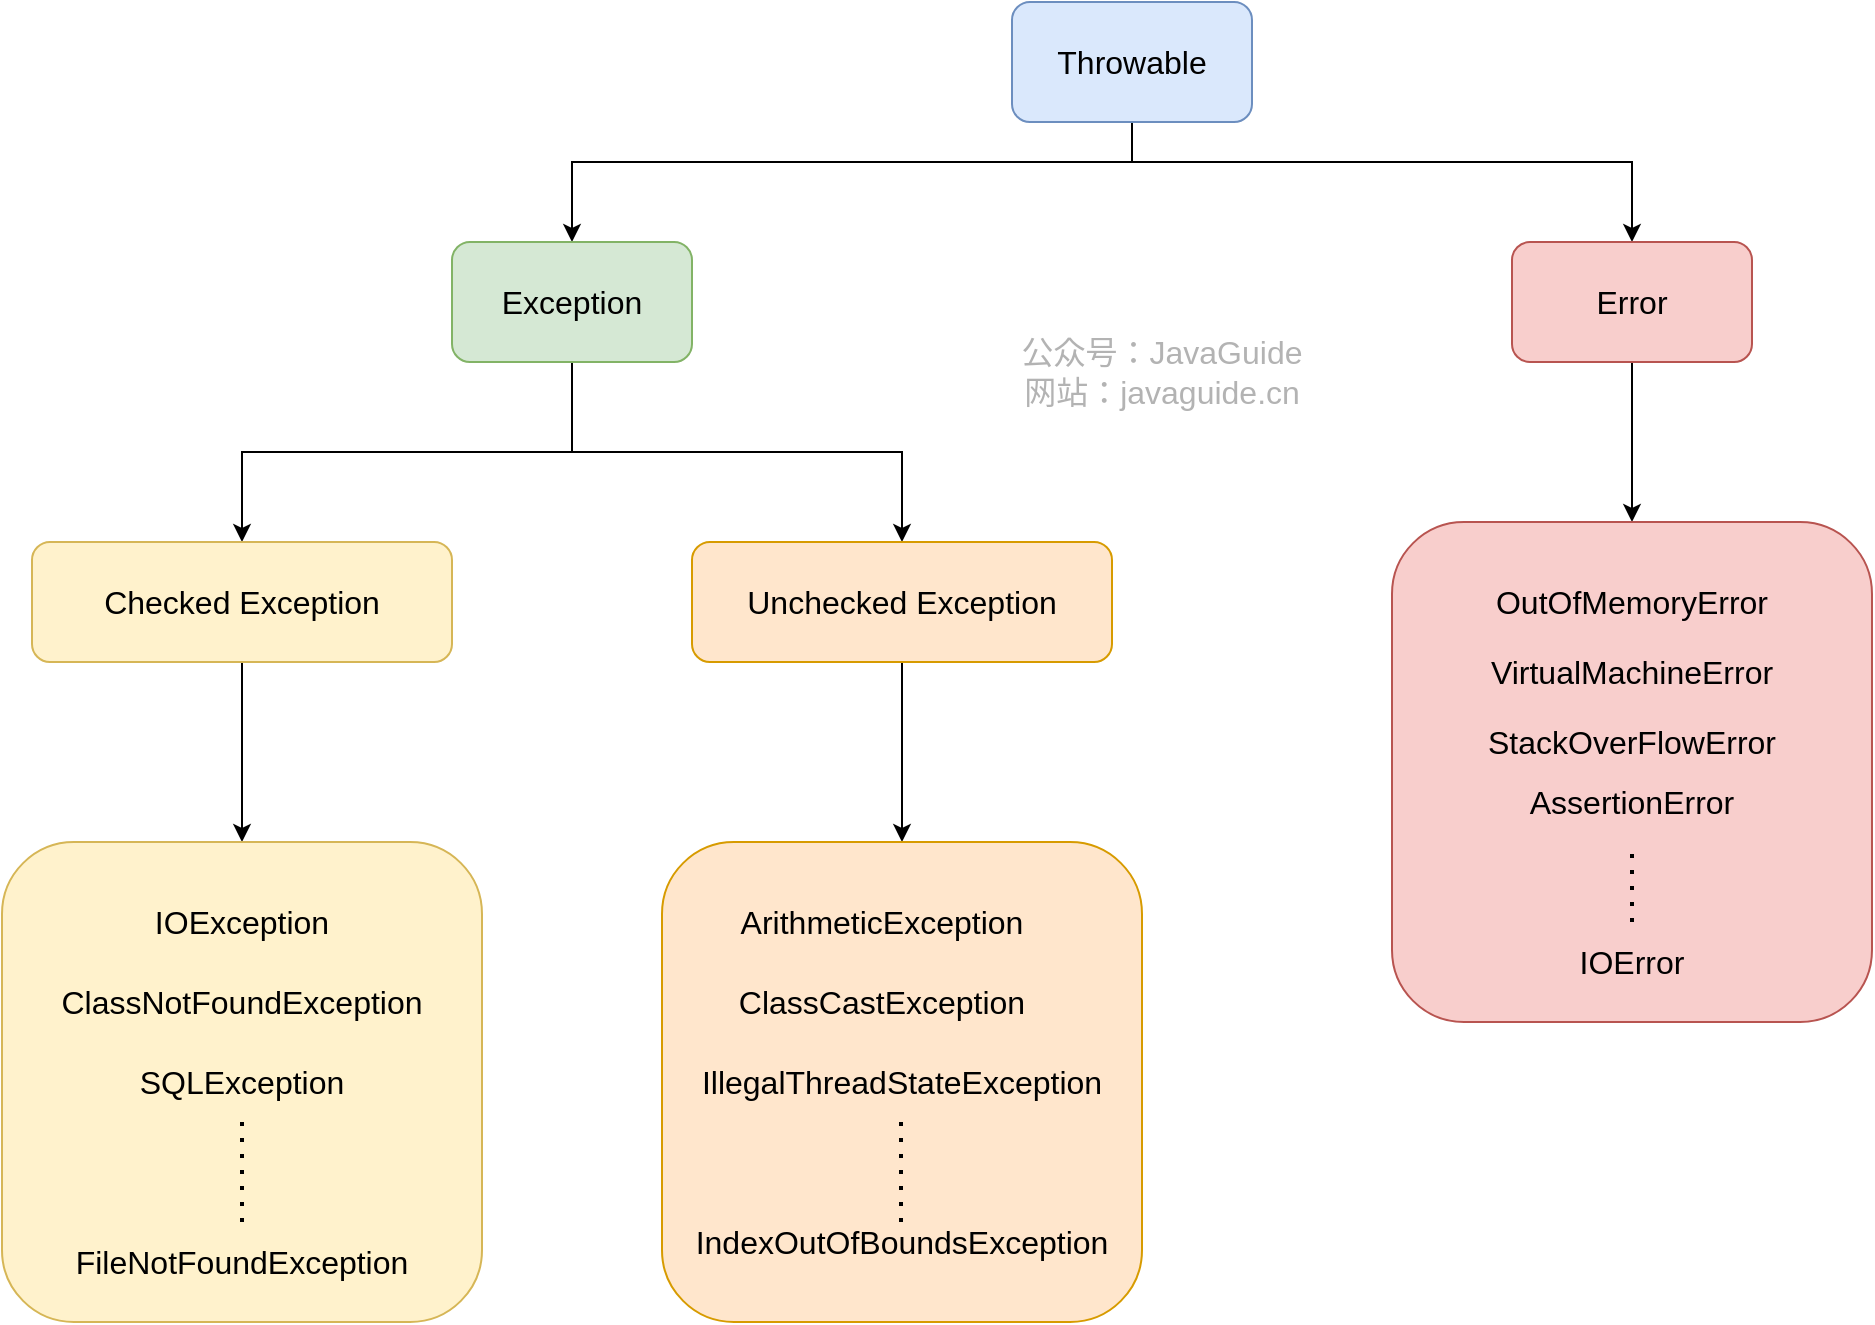 <mxfile version="13.4.5" type="device"><diagram id="mPrK13Eo7WhzfbSKrwnZ" name="Page-1"><mxGraphModel dx="1933" dy="997" grid="1" gridSize="10" guides="1" tooltips="1" connect="1" arrows="1" fold="1" page="1" pageScale="1" pageWidth="827" pageHeight="1169" math="0" shadow="0"><root><mxCell id="0"/><mxCell id="1" parent="0"/><mxCell id="fDEiGtnlmnA3LTP3S3EA-4" style="edgeStyle=orthogonalEdgeStyle;rounded=0;orthogonalLoop=1;jettySize=auto;html=1;entryX=0.5;entryY=0;entryDx=0;entryDy=0;fontSize=16;shadow=0;sketch=0;" parent="1" source="fDEiGtnlmnA3LTP3S3EA-1" target="fDEiGtnlmnA3LTP3S3EA-2" edge="1"><mxGeometry relative="1" as="geometry"><Array as="points"><mxPoint x="360" y="320"/><mxPoint x="80" y="320"/></Array></mxGeometry></mxCell><mxCell id="fDEiGtnlmnA3LTP3S3EA-5" style="edgeStyle=orthogonalEdgeStyle;rounded=0;orthogonalLoop=1;jettySize=auto;html=1;fontSize=16;entryX=0.5;entryY=0;entryDx=0;entryDy=0;shadow=0;sketch=0;" parent="1" source="fDEiGtnlmnA3LTP3S3EA-1" target="fDEiGtnlmnA3LTP3S3EA-3" edge="1"><mxGeometry relative="1" as="geometry"><Array as="points"><mxPoint x="360" y="320"/><mxPoint x="610" y="320"/></Array></mxGeometry></mxCell><mxCell id="fDEiGtnlmnA3LTP3S3EA-1" value="Throwable" style="rounded=1;whiteSpace=wrap;html=1;fontSize=16;fillColor=#dae8fc;strokeColor=#6c8ebf;shadow=0;sketch=0;" parent="1" vertex="1"><mxGeometry x="300" y="240" width="120" height="60" as="geometry"/></mxCell><mxCell id="fDEiGtnlmnA3LTP3S3EA-22" style="edgeStyle=orthogonalEdgeStyle;rounded=0;orthogonalLoop=1;jettySize=auto;html=1;fontSize=16;shadow=0;sketch=0;" parent="1" source="fDEiGtnlmnA3LTP3S3EA-2" target="fDEiGtnlmnA3LTP3S3EA-20" edge="1"><mxGeometry relative="1" as="geometry"/></mxCell><mxCell id="fDEiGtnlmnA3LTP3S3EA-23" style="edgeStyle=orthogonalEdgeStyle;rounded=0;orthogonalLoop=1;jettySize=auto;html=1;exitX=0.5;exitY=1;exitDx=0;exitDy=0;fontSize=16;shadow=0;sketch=0;" parent="1" source="fDEiGtnlmnA3LTP3S3EA-2" target="fDEiGtnlmnA3LTP3S3EA-21" edge="1"><mxGeometry relative="1" as="geometry"/></mxCell><mxCell id="fDEiGtnlmnA3LTP3S3EA-2" value="Exception" style="rounded=1;whiteSpace=wrap;html=1;fontSize=16;fillColor=#d5e8d4;strokeColor=#82b366;shadow=0;sketch=0;" parent="1" vertex="1"><mxGeometry x="20" y="360" width="120" height="60" as="geometry"/></mxCell><mxCell id="fDEiGtnlmnA3LTP3S3EA-6" style="edgeStyle=orthogonalEdgeStyle;rounded=0;orthogonalLoop=1;jettySize=auto;html=1;fontSize=16;shadow=0;sketch=0;" parent="1" source="fDEiGtnlmnA3LTP3S3EA-3" edge="1"><mxGeometry relative="1" as="geometry"><mxPoint x="610" y="500" as="targetPoint"/></mxGeometry></mxCell><mxCell id="fDEiGtnlmnA3LTP3S3EA-3" value="Error" style="rounded=1;whiteSpace=wrap;html=1;fontSize=16;fillColor=#f8cecc;strokeColor=#b85450;shadow=0;sketch=0;" parent="1" vertex="1"><mxGeometry x="550" y="360" width="120" height="60" as="geometry"/></mxCell><mxCell id="fDEiGtnlmnA3LTP3S3EA-7" value="" style="rounded=1;whiteSpace=wrap;html=1;fontSize=16;fillColor=#f8cecc;strokeColor=#b85450;shadow=0;sketch=0;" parent="1" vertex="1"><mxGeometry x="490" y="500" width="240" height="250" as="geometry"/></mxCell><mxCell id="fDEiGtnlmnA3LTP3S3EA-9" value="OutOfMemoryError" style="text;html=1;strokeColor=none;fillColor=none;align=center;verticalAlign=middle;whiteSpace=wrap;rounded=0;fontSize=16;shadow=0;sketch=0;" parent="1" vertex="1"><mxGeometry x="515" y="530" width="190" height="20" as="geometry"/></mxCell><mxCell id="fDEiGtnlmnA3LTP3S3EA-10" value="VirtualMachineError" style="text;html=1;strokeColor=none;fillColor=none;align=center;verticalAlign=middle;whiteSpace=wrap;rounded=0;fontSize=16;shadow=0;sketch=0;" parent="1" vertex="1"><mxGeometry x="515" y="565" width="190" height="20" as="geometry"/></mxCell><mxCell id="fDEiGtnlmnA3LTP3S3EA-11" value="StackOverFlowError" style="text;html=1;strokeColor=none;fillColor=none;align=center;verticalAlign=middle;whiteSpace=wrap;rounded=0;fontSize=16;shadow=0;sketch=0;" parent="1" vertex="1"><mxGeometry x="515" y="600" width="190" height="20" as="geometry"/></mxCell><mxCell id="fDEiGtnlmnA3LTP3S3EA-14" value="IOError" style="text;html=1;strokeColor=none;fillColor=none;align=center;verticalAlign=middle;whiteSpace=wrap;rounded=0;fontSize=16;shadow=0;sketch=0;" parent="1" vertex="1"><mxGeometry x="515" y="710" width="190" height="20" as="geometry"/></mxCell><mxCell id="fDEiGtnlmnA3LTP3S3EA-15" value="" style="endArrow=none;dashed=1;html=1;dashPattern=1 3;strokeWidth=2;fontSize=16;shadow=0;sketch=0;" parent="1" edge="1"><mxGeometry width="50" height="50" relative="1" as="geometry"><mxPoint x="610" y="700" as="sourcePoint"/><mxPoint x="610" y="660" as="targetPoint"/></mxGeometry></mxCell><mxCell id="fDEiGtnlmnA3LTP3S3EA-18" value="AssertionError" style="text;html=1;strokeColor=none;fillColor=none;align=center;verticalAlign=middle;whiteSpace=wrap;rounded=0;fontSize=16;shadow=0;sketch=0;" parent="1" vertex="1"><mxGeometry x="515" y="630" width="190" height="20" as="geometry"/></mxCell><mxCell id="fDEiGtnlmnA3LTP3S3EA-45" style="edgeStyle=orthogonalEdgeStyle;rounded=0;orthogonalLoop=1;jettySize=auto;html=1;entryX=0.5;entryY=0;entryDx=0;entryDy=0;fontSize=16;shadow=0;sketch=0;" parent="1" source="fDEiGtnlmnA3LTP3S3EA-20" target="fDEiGtnlmnA3LTP3S3EA-25" edge="1"><mxGeometry relative="1" as="geometry"/></mxCell><mxCell id="fDEiGtnlmnA3LTP3S3EA-20" value="Checked Exception" style="rounded=1;whiteSpace=wrap;html=1;fontSize=16;fillColor=#fff2cc;strokeColor=#d6b656;shadow=0;sketch=0;" parent="1" vertex="1"><mxGeometry x="-190" y="510" width="210" height="60" as="geometry"/></mxCell><mxCell id="fDEiGtnlmnA3LTP3S3EA-44" style="edgeStyle=orthogonalEdgeStyle;rounded=0;orthogonalLoop=1;jettySize=auto;html=1;entryX=0.5;entryY=0;entryDx=0;entryDy=0;fontSize=16;shadow=0;sketch=0;" parent="1" source="fDEiGtnlmnA3LTP3S3EA-21" target="fDEiGtnlmnA3LTP3S3EA-26" edge="1"><mxGeometry relative="1" as="geometry"/></mxCell><mxCell id="fDEiGtnlmnA3LTP3S3EA-21" value="Unchecked Exception" style="rounded=1;whiteSpace=wrap;html=1;fontSize=16;fillColor=#ffe6cc;strokeColor=#d79b00;shadow=0;sketch=0;" parent="1" vertex="1"><mxGeometry x="140" y="510" width="210" height="60" as="geometry"/></mxCell><mxCell id="fDEiGtnlmnA3LTP3S3EA-25" value="" style="rounded=1;whiteSpace=wrap;html=1;fontSize=16;fillColor=#fff2cc;strokeColor=#d6b656;shadow=0;sketch=0;" parent="1" vertex="1"><mxGeometry x="-205" y="660" width="240" height="240" as="geometry"/></mxCell><mxCell id="fDEiGtnlmnA3LTP3S3EA-26" value="" style="rounded=1;whiteSpace=wrap;html=1;fontSize=16;fillColor=#ffe6cc;strokeColor=#d79b00;shadow=0;sketch=0;" parent="1" vertex="1"><mxGeometry x="125" y="660" width="240" height="240" as="geometry"/></mxCell><mxCell id="fDEiGtnlmnA3LTP3S3EA-27" value="IOException" style="text;html=1;strokeColor=none;fillColor=none;align=center;verticalAlign=middle;whiteSpace=wrap;rounded=0;fontSize=16;shadow=0;sketch=0;" parent="1" vertex="1"><mxGeometry x="-180" y="690" width="190" height="20" as="geometry"/></mxCell><mxCell id="fDEiGtnlmnA3LTP3S3EA-28" value="ClassNotFoundException" style="text;html=1;strokeColor=none;fillColor=none;align=center;verticalAlign=middle;whiteSpace=wrap;rounded=0;fontSize=16;shadow=0;sketch=0;" parent="1" vertex="1"><mxGeometry x="-180" y="730" width="190" height="20" as="geometry"/></mxCell><mxCell id="fDEiGtnlmnA3LTP3S3EA-29" value="SQLException" style="text;html=1;strokeColor=none;fillColor=none;align=center;verticalAlign=middle;whiteSpace=wrap;rounded=0;fontSize=16;shadow=0;sketch=0;" parent="1" vertex="1"><mxGeometry x="-180" y="770" width="190" height="20" as="geometry"/></mxCell><mxCell id="fDEiGtnlmnA3LTP3S3EA-30" value="FileNotFoundException" style="text;html=1;strokeColor=none;fillColor=none;align=center;verticalAlign=middle;whiteSpace=wrap;rounded=0;fontSize=16;shadow=0;sketch=0;" parent="1" vertex="1"><mxGeometry x="-180" y="860" width="190" height="20" as="geometry"/></mxCell><mxCell id="fDEiGtnlmnA3LTP3S3EA-33" value="" style="endArrow=none;dashed=1;html=1;dashPattern=1 3;strokeWidth=2;fontSize=16;shadow=0;sketch=0;" parent="1" edge="1"><mxGeometry width="50" height="50" relative="1" as="geometry"><mxPoint x="-85" y="850" as="sourcePoint"/><mxPoint x="-85" y="800" as="targetPoint"/></mxGeometry></mxCell><mxCell id="fDEiGtnlmnA3LTP3S3EA-34" value="ArithmeticException" style="text;html=1;strokeColor=none;fillColor=none;align=center;verticalAlign=middle;whiteSpace=wrap;rounded=0;fontSize=16;shadow=0;sketch=0;" parent="1" vertex="1"><mxGeometry x="140" y="690" width="190" height="20" as="geometry"/></mxCell><mxCell id="fDEiGtnlmnA3LTP3S3EA-35" value="ClassCastException" style="text;html=1;strokeColor=none;fillColor=none;align=center;verticalAlign=middle;whiteSpace=wrap;rounded=0;fontSize=16;shadow=0;sketch=0;" parent="1" vertex="1"><mxGeometry x="140" y="730" width="190" height="20" as="geometry"/></mxCell><mxCell id="fDEiGtnlmnA3LTP3S3EA-36" value="IllegalThreadStateException" style="text;html=1;strokeColor=none;fillColor=none;align=center;verticalAlign=middle;whiteSpace=wrap;rounded=0;fontSize=16;shadow=0;sketch=0;" parent="1" vertex="1"><mxGeometry x="150" y="770" width="190" height="20" as="geometry"/></mxCell><mxCell id="fDEiGtnlmnA3LTP3S3EA-39" value="IndexOutOfBoundsException" style="text;html=1;strokeColor=none;fillColor=none;align=center;verticalAlign=middle;whiteSpace=wrap;rounded=0;fontSize=16;shadow=0;sketch=0;" parent="1" vertex="1"><mxGeometry x="150" y="850" width="190" height="20" as="geometry"/></mxCell><mxCell id="fDEiGtnlmnA3LTP3S3EA-42" value="" style="endArrow=none;dashed=1;html=1;dashPattern=1 3;strokeWidth=2;fontSize=16;shadow=0;sketch=0;" parent="1" edge="1"><mxGeometry width="50" height="50" relative="1" as="geometry"><mxPoint x="244.5" y="850" as="sourcePoint"/><mxPoint x="244.5" y="800" as="targetPoint"/></mxGeometry></mxCell><mxCell id="TCTcHg0K5dhN2tSfEtyr-1" value="公众号：JavaGuide&lt;br style=&quot;font-size: 16px;&quot;&gt;网站：javaguide.cn" style="text;html=1;strokeColor=none;fillColor=none;align=center;verticalAlign=middle;whiteSpace=wrap;rounded=0;labelBackgroundColor=none;fontSize=16;fontColor=#B3B3B3;rotation=0;sketch=0;shadow=0;" parent="1" vertex="1"><mxGeometry x="290" y="420" width="170" height="10" as="geometry"/></mxCell></root></mxGraphModel></diagram></mxfile>